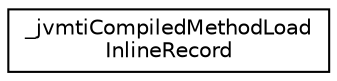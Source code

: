 digraph "类继承关系图"
{
 // LATEX_PDF_SIZE
  edge [fontname="Helvetica",fontsize="10",labelfontname="Helvetica",labelfontsize="10"];
  node [fontname="Helvetica",fontsize="10",shape=record];
  rankdir="LR";
  Node0 [label="_jvmtiCompiledMethodLoad\lInlineRecord",height=0.2,width=0.4,color="black", fillcolor="white", style="filled",URL="$struct__jvmti_compiled_method_load_inline_record.html",tooltip=" "];
}
